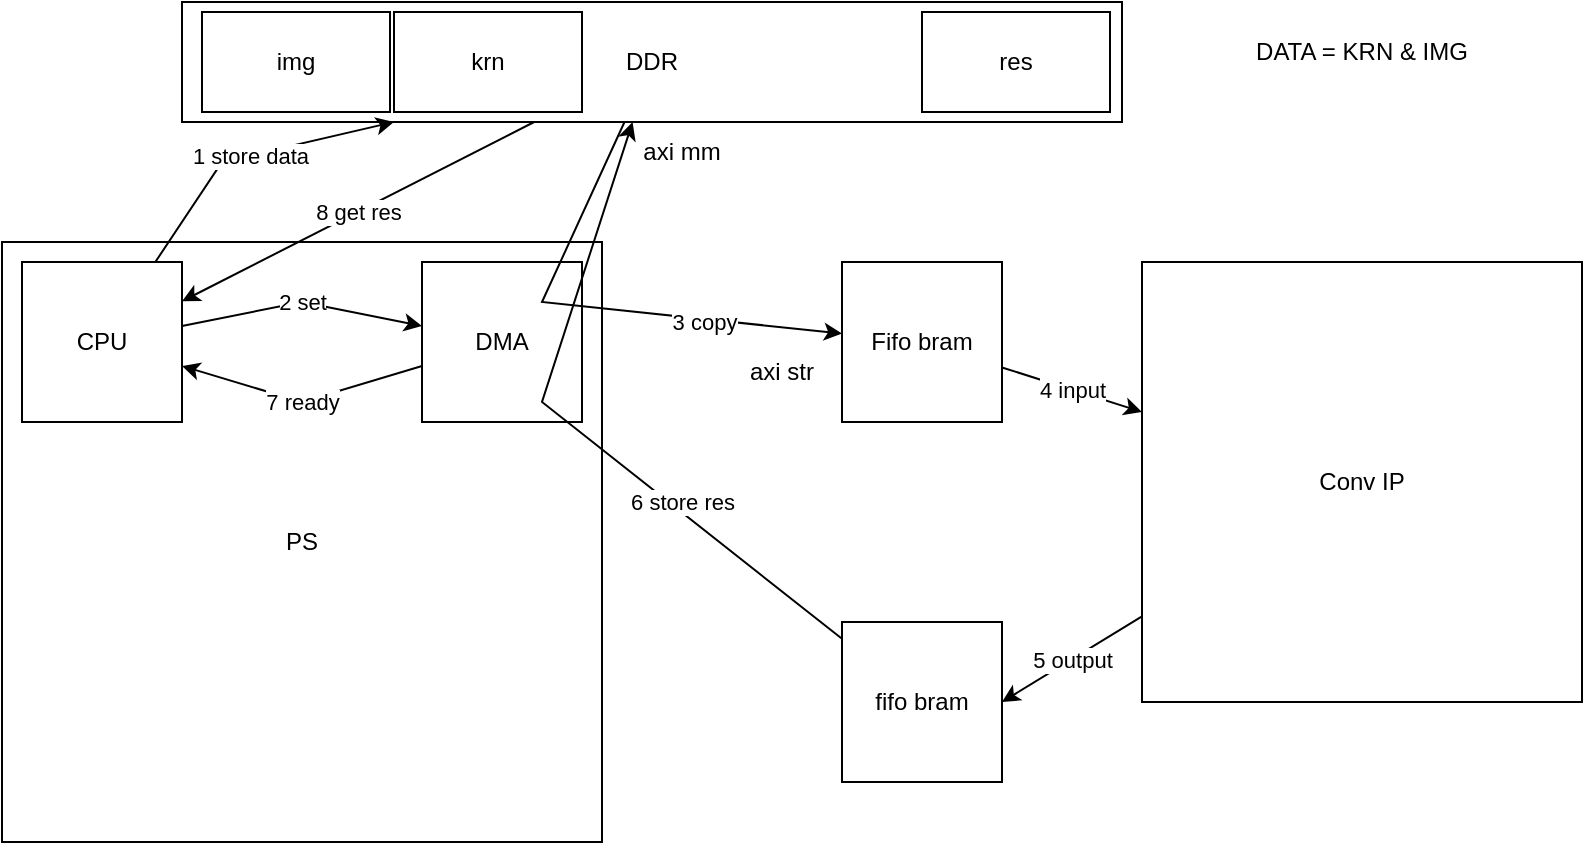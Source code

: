 <mxfile version="16.5.1" type="device"><diagram id="FchLJWCPvhcTc6EDq0En" name="Page-1"><mxGraphModel dx="1422" dy="899" grid="1" gridSize="10" guides="1" tooltips="1" connect="1" arrows="1" fold="1" page="1" pageScale="1" pageWidth="827" pageHeight="1169" math="0" shadow="0"><root><mxCell id="0"/><mxCell id="1" parent="0"/><mxCell id="ODvxxo6aJS9YjLegEOPt-1" value="PS" style="whiteSpace=wrap;html=1;aspect=fixed;" vertex="1" parent="1"><mxGeometry x="20" y="200" width="300" height="300" as="geometry"/></mxCell><mxCell id="ODvxxo6aJS9YjLegEOPt-2" value="CPU" style="whiteSpace=wrap;html=1;aspect=fixed;" vertex="1" parent="1"><mxGeometry x="30" y="210" width="80" height="80" as="geometry"/></mxCell><mxCell id="ODvxxo6aJS9YjLegEOPt-3" value="DMA" style="whiteSpace=wrap;html=1;aspect=fixed;" vertex="1" parent="1"><mxGeometry x="230" y="210" width="80" height="80" as="geometry"/></mxCell><mxCell id="ODvxxo6aJS9YjLegEOPt-5" value="DDR" style="rounded=0;whiteSpace=wrap;html=1;" vertex="1" parent="1"><mxGeometry x="110" y="80" width="470" height="60" as="geometry"/></mxCell><mxCell id="ODvxxo6aJS9YjLegEOPt-6" value="1 store data" style="endArrow=classic;html=1;rounded=0;" edge="1" parent="1" source="ODvxxo6aJS9YjLegEOPt-2" target="ODvxxo6aJS9YjLegEOPt-5"><mxGeometry width="50" height="50" relative="1" as="geometry"><mxPoint x="540" y="480" as="sourcePoint"/><mxPoint x="590" y="430" as="targetPoint"/><Array as="points"><mxPoint x="130" y="160"/></Array></mxGeometry></mxCell><mxCell id="ODvxxo6aJS9YjLegEOPt-7" value="2 set" style="endArrow=classic;html=1;rounded=0;" edge="1" parent="1" source="ODvxxo6aJS9YjLegEOPt-2" target="ODvxxo6aJS9YjLegEOPt-3"><mxGeometry width="50" height="50" relative="1" as="geometry"><mxPoint x="540" y="480" as="sourcePoint"/><mxPoint x="590" y="430" as="targetPoint"/><Array as="points"><mxPoint x="170" y="230"/></Array></mxGeometry></mxCell><mxCell id="ODvxxo6aJS9YjLegEOPt-8" value="Fifo bram" style="whiteSpace=wrap;html=1;aspect=fixed;" vertex="1" parent="1"><mxGeometry x="440" y="210" width="80" height="80" as="geometry"/></mxCell><mxCell id="ODvxxo6aJS9YjLegEOPt-9" value="3 copy" style="endArrow=classic;html=1;rounded=0;" edge="1" parent="1" source="ODvxxo6aJS9YjLegEOPt-5" target="ODvxxo6aJS9YjLegEOPt-8"><mxGeometry x="0.449" y="-1" width="50" height="50" relative="1" as="geometry"><mxPoint x="540" y="480" as="sourcePoint"/><mxPoint x="590" y="430" as="targetPoint"/><Array as="points"><mxPoint x="290" y="230"/></Array><mxPoint as="offset"/></mxGeometry></mxCell><mxCell id="ODvxxo6aJS9YjLegEOPt-10" value="axi mm" style="text;html=1;strokeColor=none;fillColor=none;align=center;verticalAlign=middle;whiteSpace=wrap;rounded=0;" vertex="1" parent="1"><mxGeometry x="330" y="140" width="60" height="30" as="geometry"/></mxCell><mxCell id="ODvxxo6aJS9YjLegEOPt-11" value="axi str" style="text;html=1;strokeColor=none;fillColor=none;align=center;verticalAlign=middle;whiteSpace=wrap;rounded=0;" vertex="1" parent="1"><mxGeometry x="380" y="250" width="60" height="30" as="geometry"/></mxCell><mxCell id="ODvxxo6aJS9YjLegEOPt-12" value="Conv IP" style="whiteSpace=wrap;html=1;aspect=fixed;" vertex="1" parent="1"><mxGeometry x="590" y="210" width="220" height="220" as="geometry"/></mxCell><mxCell id="ODvxxo6aJS9YjLegEOPt-13" value="4 input" style="endArrow=classic;html=1;rounded=0;" edge="1" parent="1" source="ODvxxo6aJS9YjLegEOPt-8" target="ODvxxo6aJS9YjLegEOPt-12"><mxGeometry width="50" height="50" relative="1" as="geometry"><mxPoint x="540" y="480" as="sourcePoint"/><mxPoint x="590" y="430" as="targetPoint"/></mxGeometry></mxCell><mxCell id="ODvxxo6aJS9YjLegEOPt-14" value="fifo bram" style="whiteSpace=wrap;html=1;aspect=fixed;" vertex="1" parent="1"><mxGeometry x="440" y="390" width="80" height="80" as="geometry"/></mxCell><mxCell id="ODvxxo6aJS9YjLegEOPt-15" value="5 output" style="endArrow=classic;html=1;rounded=0;" edge="1" parent="1" source="ODvxxo6aJS9YjLegEOPt-12" target="ODvxxo6aJS9YjLegEOPt-14"><mxGeometry width="50" height="50" relative="1" as="geometry"><mxPoint x="540" y="480" as="sourcePoint"/><mxPoint x="590" y="430" as="targetPoint"/><Array as="points"><mxPoint x="520" y="430"/></Array></mxGeometry></mxCell><mxCell id="ODvxxo6aJS9YjLegEOPt-16" value="6 store res" style="endArrow=classic;html=1;rounded=0;" edge="1" parent="1" source="ODvxxo6aJS9YjLegEOPt-14" target="ODvxxo6aJS9YjLegEOPt-5"><mxGeometry x="-0.378" y="-4" width="50" height="50" relative="1" as="geometry"><mxPoint x="540" y="480" as="sourcePoint"/><mxPoint x="590" y="430" as="targetPoint"/><Array as="points"><mxPoint x="290" y="280"/></Array><mxPoint as="offset"/></mxGeometry></mxCell><mxCell id="ODvxxo6aJS9YjLegEOPt-17" value="7 ready" style="endArrow=classic;html=1;rounded=0;" edge="1" parent="1" source="ODvxxo6aJS9YjLegEOPt-3" target="ODvxxo6aJS9YjLegEOPt-2"><mxGeometry width="50" height="50" relative="1" as="geometry"><mxPoint x="540" y="480" as="sourcePoint"/><mxPoint x="590" y="430" as="targetPoint"/><Array as="points"><mxPoint x="170" y="280"/></Array></mxGeometry></mxCell><mxCell id="ODvxxo6aJS9YjLegEOPt-18" value="8 get res" style="endArrow=classic;html=1;rounded=0;" edge="1" parent="1" source="ODvxxo6aJS9YjLegEOPt-5" target="ODvxxo6aJS9YjLegEOPt-2"><mxGeometry width="50" height="50" relative="1" as="geometry"><mxPoint x="540" y="480" as="sourcePoint"/><mxPoint x="590" y="430" as="targetPoint"/></mxGeometry></mxCell><mxCell id="ODvxxo6aJS9YjLegEOPt-19" value="DATA = KRN &amp;amp; IMG" style="text;html=1;strokeColor=none;fillColor=none;align=center;verticalAlign=middle;whiteSpace=wrap;rounded=0;" vertex="1" parent="1"><mxGeometry x="635" y="90" width="130" height="30" as="geometry"/></mxCell><mxCell id="ODvxxo6aJS9YjLegEOPt-20" value="img" style="rounded=0;whiteSpace=wrap;html=1;" vertex="1" parent="1"><mxGeometry x="120" y="85" width="94" height="50" as="geometry"/></mxCell><mxCell id="ODvxxo6aJS9YjLegEOPt-21" value="krn" style="rounded=0;whiteSpace=wrap;html=1;" vertex="1" parent="1"><mxGeometry x="216" y="85" width="94" height="50" as="geometry"/></mxCell><mxCell id="ODvxxo6aJS9YjLegEOPt-22" value="res" style="rounded=0;whiteSpace=wrap;html=1;" vertex="1" parent="1"><mxGeometry x="480" y="85" width="94" height="50" as="geometry"/></mxCell></root></mxGraphModel></diagram></mxfile>